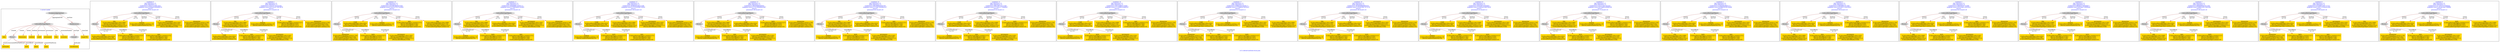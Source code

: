 digraph n0 {
fontcolor="blue"
remincross="true"
label="s15-s-detroit-institute-of-art.json"
subgraph cluster_0 {
label="1-correct model"
n2[style="filled",color="white",fillcolor="lightgray",label="CulturalHeritageObject1"];
n3[shape="plaintext",style="filled",fillcolor="gold",label="date"];
n4[style="filled",color="white",fillcolor="lightgray",label="Person1"];
n5[shape="plaintext",style="filled",fillcolor="gold",label="dimensions"];
n6[shape="plaintext",style="filled",fillcolor="gold",label="medium"];
n7[shape="plaintext",style="filled",fillcolor="gold",label="credit"];
n8[shape="plaintext",style="filled",fillcolor="gold",label="provenance"];
n9[shape="plaintext",style="filled",fillcolor="gold",label="title"];
n10[shape="plaintext",style="filled",fillcolor="gold",label="accession"];
n11[style="filled",color="white",fillcolor="lightgray",label="Concept1"];
n12[shape="plaintext",style="filled",fillcolor="gold",label="nationality"];
n13[shape="plaintext",style="filled",fillcolor="gold",label="birth"];
n14[shape="plaintext",style="filled",fillcolor="gold",label="death"];
n15[shape="plaintext",style="filled",fillcolor="gold",label="name"];
n16[style="filled",color="white",fillcolor="lightgray",label="EuropeanaAggregation1"];
n17[style="filled",color="white",fillcolor="lightgray",label="WebResource1"];
n18[shape="plaintext",style="filled",fillcolor="gold",label="imageURL"];
n19[shape="plaintext",style="filled",fillcolor="gold",label="classification"];
}
subgraph cluster_1 {
label="candidate 0\nlink coherence:1.0\nnode coherence:1.0\nconfidence:0.5283371520811652\nmapping score:0.6284933364080074\ncost:8.0\n-precision:0.62-recall:0.29"
n21[style="filled",color="white",fillcolor="lightgray",label="CulturalHeritageObject1"];
n22[style="filled",color="white",fillcolor="lightgray",label="Person1"];
n23[shape="plaintext",style="filled",fillcolor="gold",label="title\n[CulturalHeritageObject,title,0.866]\n[Person,nameOfThePerson,0.123]\n[CulturalHeritageObject,medium,0.011]\n[CulturalHeritageObject,extent,0.0]"];
n24[shape="plaintext",style="filled",fillcolor="gold",label="medium\n[CulturalHeritageObject,medium,1.0]\n[Person,nameOfThePerson,0.0]"];
n25[shape="plaintext",style="filled",fillcolor="gold",label="credit\n[CulturalHeritageObject,title,0.852]\n[Person,nameOfThePerson,0.148]\n[CulturalHeritageObject,medium,0.0]"];
n26[shape="plaintext",style="filled",fillcolor="gold",label="birth\n[CulturalHeritageObject,created,0.517]\n[Person,dateOfBirth,0.432]\n[Person,dateOfDeath,0.051]\n[CulturalHeritageObject,extent,0.0]"];
n27[shape="plaintext",style="filled",fillcolor="gold",label="provenance\n[CulturalHeritageObject,title,0.592]\n[Person,nameOfThePerson,0.233]\n[CulturalHeritageObject,created,0.117]\n[Person,dateOfDeath,0.058]"];
n28[shape="plaintext",style="filled",fillcolor="gold",label="dimensions\n[CulturalHeritageObject,extent,0.795]\n[Person,nameOfThePerson,0.205]\n[CulturalHeritageObject,title,0.001]\n[CulturalHeritageObject,medium,0.0]"];
n29[shape="plaintext",style="filled",fillcolor="gold",label="date\n[CulturalHeritageObject,created,0.371]\n[Person,dateOfDeath,0.341]\n[Person,dateOfBirth,0.289]\n[CulturalHeritageObject,extent,0.0]"];
}
subgraph cluster_2 {
label="candidate 1\nlink coherence:1.0\nnode coherence:1.0\nconfidence:0.5245221741502364\nmapping score:0.6272216770976978\ncost:8.0\n-precision:0.5-recall:0.24"
n31[style="filled",color="white",fillcolor="lightgray",label="CulturalHeritageObject1"];
n32[style="filled",color="white",fillcolor="lightgray",label="Person1"];
n33[shape="plaintext",style="filled",fillcolor="gold",label="title\n[CulturalHeritageObject,title,0.866]\n[Person,nameOfThePerson,0.123]\n[CulturalHeritageObject,medium,0.011]\n[CulturalHeritageObject,extent,0.0]"];
n34[shape="plaintext",style="filled",fillcolor="gold",label="medium\n[CulturalHeritageObject,medium,1.0]\n[Person,nameOfThePerson,0.0]"];
n35[shape="plaintext",style="filled",fillcolor="gold",label="credit\n[CulturalHeritageObject,title,0.852]\n[Person,nameOfThePerson,0.148]\n[CulturalHeritageObject,medium,0.0]"];
n36[shape="plaintext",style="filled",fillcolor="gold",label="date\n[CulturalHeritageObject,created,0.371]\n[Person,dateOfDeath,0.341]\n[Person,dateOfBirth,0.289]\n[CulturalHeritageObject,extent,0.0]"];
n37[shape="plaintext",style="filled",fillcolor="gold",label="birth\n[CulturalHeritageObject,created,0.517]\n[Person,dateOfBirth,0.432]\n[Person,dateOfDeath,0.051]\n[CulturalHeritageObject,extent,0.0]"];
n38[shape="plaintext",style="filled",fillcolor="gold",label="dimensions\n[CulturalHeritageObject,extent,0.795]\n[Person,nameOfThePerson,0.205]\n[CulturalHeritageObject,title,0.001]\n[CulturalHeritageObject,medium,0.0]"];
n39[shape="plaintext",style="filled",fillcolor="gold",label="provenance\n[CulturalHeritageObject,title,0.592]\n[Person,nameOfThePerson,0.233]\n[CulturalHeritageObject,created,0.117]\n[Person,dateOfDeath,0.058]"];
}
subgraph cluster_3 {
label="candidate 10\nlink coherence:1.0\nnode coherence:1.0\nconfidence:0.41679824808267646\nmapping score:0.5913137017418445\ncost:8.0\n-precision:0.5-recall:0.24"
n41[style="filled",color="white",fillcolor="lightgray",label="CulturalHeritageObject1"];
n42[style="filled",color="white",fillcolor="lightgray",label="Person1"];
n43[shape="plaintext",style="filled",fillcolor="gold",label="credit\n[CulturalHeritageObject,title,0.852]\n[Person,nameOfThePerson,0.148]\n[CulturalHeritageObject,medium,0.0]"];
n44[shape="plaintext",style="filled",fillcolor="gold",label="medium\n[CulturalHeritageObject,medium,1.0]\n[Person,nameOfThePerson,0.0]"];
n45[shape="plaintext",style="filled",fillcolor="gold",label="dimensions\n[CulturalHeritageObject,extent,0.795]\n[Person,nameOfThePerson,0.205]\n[CulturalHeritageObject,title,0.001]\n[CulturalHeritageObject,medium,0.0]"];
n46[shape="plaintext",style="filled",fillcolor="gold",label="birth\n[CulturalHeritageObject,created,0.517]\n[Person,dateOfBirth,0.432]\n[Person,dateOfDeath,0.051]\n[CulturalHeritageObject,extent,0.0]"];
n47[shape="plaintext",style="filled",fillcolor="gold",label="date\n[CulturalHeritageObject,created,0.371]\n[Person,dateOfDeath,0.341]\n[Person,dateOfBirth,0.289]\n[CulturalHeritageObject,extent,0.0]"];
n48[shape="plaintext",style="filled",fillcolor="gold",label="title\n[CulturalHeritageObject,title,0.866]\n[Person,nameOfThePerson,0.123]\n[CulturalHeritageObject,medium,0.011]\n[CulturalHeritageObject,extent,0.0]"];
n49[shape="plaintext",style="filled",fillcolor="gold",label="provenance\n[CulturalHeritageObject,title,0.592]\n[Person,nameOfThePerson,0.233]\n[CulturalHeritageObject,created,0.117]\n[Person,dateOfDeath,0.058]"];
}
subgraph cluster_4 {
label="candidate 11\nlink coherence:1.0\nnode coherence:1.0\nconfidence:0.36440896732093175\nmapping score:0.5738506081545963\ncost:8.0\n-precision:0.5-recall:0.24"
n51[style="filled",color="white",fillcolor="lightgray",label="CulturalHeritageObject1"];
n52[style="filled",color="white",fillcolor="lightgray",label="Person1"];
n53[shape="plaintext",style="filled",fillcolor="gold",label="title\n[CulturalHeritageObject,title,0.866]\n[Person,nameOfThePerson,0.123]\n[CulturalHeritageObject,medium,0.011]\n[CulturalHeritageObject,extent,0.0]"];
n54[shape="plaintext",style="filled",fillcolor="gold",label="medium\n[CulturalHeritageObject,medium,1.0]\n[Person,nameOfThePerson,0.0]"];
n55[shape="plaintext",style="filled",fillcolor="gold",label="credit\n[CulturalHeritageObject,title,0.852]\n[Person,nameOfThePerson,0.148]\n[CulturalHeritageObject,medium,0.0]"];
n56[shape="plaintext",style="filled",fillcolor="gold",label="birth\n[CulturalHeritageObject,created,0.517]\n[Person,dateOfBirth,0.432]\n[Person,dateOfDeath,0.051]\n[CulturalHeritageObject,extent,0.0]"];
n57[shape="plaintext",style="filled",fillcolor="gold",label="provenance\n[CulturalHeritageObject,title,0.592]\n[Person,nameOfThePerson,0.233]\n[CulturalHeritageObject,created,0.117]\n[Person,dateOfDeath,0.058]"];
n58[shape="plaintext",style="filled",fillcolor="gold",label="dimensions\n[CulturalHeritageObject,extent,0.795]\n[Person,nameOfThePerson,0.205]\n[CulturalHeritageObject,title,0.001]\n[CulturalHeritageObject,medium,0.0]"];
n59[shape="plaintext",style="filled",fillcolor="gold",label="date\n[CulturalHeritageObject,created,0.371]\n[Person,dateOfDeath,0.341]\n[Person,dateOfBirth,0.289]\n[CulturalHeritageObject,extent,0.0]"];
}
subgraph cluster_5 {
label="candidate 12\nlink coherence:1.0\nnode coherence:1.0\nconfidence:0.36396595348215566\nmapping score:0.5737029368750043\ncost:8.0\n-precision:0.38-recall:0.18"
n61[style="filled",color="white",fillcolor="lightgray",label="CulturalHeritageObject1"];
n62[style="filled",color="white",fillcolor="lightgray",label="Person1"];
n63[shape="plaintext",style="filled",fillcolor="gold",label="credit\n[CulturalHeritageObject,title,0.852]\n[Person,nameOfThePerson,0.148]\n[CulturalHeritageObject,medium,0.0]"];
n64[shape="plaintext",style="filled",fillcolor="gold",label="medium\n[CulturalHeritageObject,medium,1.0]\n[Person,nameOfThePerson,0.0]"];
n65[shape="plaintext",style="filled",fillcolor="gold",label="title\n[CulturalHeritageObject,title,0.866]\n[Person,nameOfThePerson,0.123]\n[CulturalHeritageObject,medium,0.011]\n[CulturalHeritageObject,extent,0.0]"];
n66[shape="plaintext",style="filled",fillcolor="gold",label="birth\n[CulturalHeritageObject,created,0.517]\n[Person,dateOfBirth,0.432]\n[Person,dateOfDeath,0.051]\n[CulturalHeritageObject,extent,0.0]"];
n67[shape="plaintext",style="filled",fillcolor="gold",label="provenance\n[CulturalHeritageObject,title,0.592]\n[Person,nameOfThePerson,0.233]\n[CulturalHeritageObject,created,0.117]\n[Person,dateOfDeath,0.058]"];
n68[shape="plaintext",style="filled",fillcolor="gold",label="dimensions\n[CulturalHeritageObject,extent,0.795]\n[Person,nameOfThePerson,0.205]\n[CulturalHeritageObject,title,0.001]\n[CulturalHeritageObject,medium,0.0]"];
n69[shape="plaintext",style="filled",fillcolor="gold",label="date\n[CulturalHeritageObject,created,0.371]\n[Person,dateOfDeath,0.341]\n[Person,dateOfBirth,0.289]\n[CulturalHeritageObject,extent,0.0]"];
}
subgraph cluster_6 {
label="candidate 13\nlink coherence:1.0\nnode coherence:1.0\nconfidence:0.360593989390003\nmapping score:0.5725789488442867\ncost:8.0\n-precision:0.38-recall:0.18"
n71[style="filled",color="white",fillcolor="lightgray",label="CulturalHeritageObject1"];
n72[style="filled",color="white",fillcolor="lightgray",label="Person1"];
n73[shape="plaintext",style="filled",fillcolor="gold",label="title\n[CulturalHeritageObject,title,0.866]\n[Person,nameOfThePerson,0.123]\n[CulturalHeritageObject,medium,0.011]\n[CulturalHeritageObject,extent,0.0]"];
n74[shape="plaintext",style="filled",fillcolor="gold",label="medium\n[CulturalHeritageObject,medium,1.0]\n[Person,nameOfThePerson,0.0]"];
n75[shape="plaintext",style="filled",fillcolor="gold",label="credit\n[CulturalHeritageObject,title,0.852]\n[Person,nameOfThePerson,0.148]\n[CulturalHeritageObject,medium,0.0]"];
n76[shape="plaintext",style="filled",fillcolor="gold",label="date\n[CulturalHeritageObject,created,0.371]\n[Person,dateOfDeath,0.341]\n[Person,dateOfBirth,0.289]\n[CulturalHeritageObject,extent,0.0]"];
n77[shape="plaintext",style="filled",fillcolor="gold",label="birth\n[CulturalHeritageObject,created,0.517]\n[Person,dateOfBirth,0.432]\n[Person,dateOfDeath,0.051]\n[CulturalHeritageObject,extent,0.0]"];
n78[shape="plaintext",style="filled",fillcolor="gold",label="dimensions\n[CulturalHeritageObject,extent,0.795]\n[Person,nameOfThePerson,0.205]\n[CulturalHeritageObject,title,0.001]\n[CulturalHeritageObject,medium,0.0]"];
n79[shape="plaintext",style="filled",fillcolor="gold",label="provenance\n[CulturalHeritageObject,title,0.592]\n[Person,nameOfThePerson,0.233]\n[CulturalHeritageObject,created,0.117]\n[Person,dateOfDeath,0.058]"];
}
subgraph cluster_7 {
label="candidate 14\nlink coherence:1.0\nnode coherence:1.0\nconfidence:0.3601990003958709\nmapping score:0.5724472858462427\ncost:8.0\n-precision:0.62-recall:0.29"
n81[style="filled",color="white",fillcolor="lightgray",label="CulturalHeritageObject1"];
n82[style="filled",color="white",fillcolor="lightgray",label="Person1"];
n83[shape="plaintext",style="filled",fillcolor="gold",label="title\n[CulturalHeritageObject,title,0.866]\n[Person,nameOfThePerson,0.123]\n[CulturalHeritageObject,medium,0.011]\n[CulturalHeritageObject,extent,0.0]"];
n84[shape="plaintext",style="filled",fillcolor="gold",label="medium\n[CulturalHeritageObject,medium,1.0]\n[Person,nameOfThePerson,0.0]"];
n85[shape="plaintext",style="filled",fillcolor="gold",label="credit\n[CulturalHeritageObject,title,0.852]\n[Person,nameOfThePerson,0.148]\n[CulturalHeritageObject,medium,0.0]"];
n86[shape="plaintext",style="filled",fillcolor="gold",label="birth\n[CulturalHeritageObject,created,0.517]\n[Person,dateOfBirth,0.432]\n[Person,dateOfDeath,0.051]\n[CulturalHeritageObject,extent,0.0]"];
n87[shape="plaintext",style="filled",fillcolor="gold",label="date\n[CulturalHeritageObject,created,0.371]\n[Person,dateOfDeath,0.341]\n[Person,dateOfBirth,0.289]\n[CulturalHeritageObject,extent,0.0]"];
n88[shape="plaintext",style="filled",fillcolor="gold",label="dimensions\n[CulturalHeritageObject,extent,0.795]\n[Person,nameOfThePerson,0.205]\n[CulturalHeritageObject,title,0.001]\n[CulturalHeritageObject,medium,0.0]"];
n89[shape="plaintext",style="filled",fillcolor="gold",label="provenance\n[CulturalHeritageObject,title,0.592]\n[Person,nameOfThePerson,0.233]\n[CulturalHeritageObject,created,0.117]\n[Person,dateOfDeath,0.058]"];
}
subgraph cluster_8 {
label="candidate 15\nlink coherence:1.0\nnode coherence:1.0\nconfidence:0.3601509755512269\nmapping score:0.5724312775646947\ncost:8.0\n-precision:0.25-recall:0.12"
n91[style="filled",color="white",fillcolor="lightgray",label="CulturalHeritageObject1"];
n92[style="filled",color="white",fillcolor="lightgray",label="Person1"];
n93[shape="plaintext",style="filled",fillcolor="gold",label="credit\n[CulturalHeritageObject,title,0.852]\n[Person,nameOfThePerson,0.148]\n[CulturalHeritageObject,medium,0.0]"];
n94[shape="plaintext",style="filled",fillcolor="gold",label="medium\n[CulturalHeritageObject,medium,1.0]\n[Person,nameOfThePerson,0.0]"];
n95[shape="plaintext",style="filled",fillcolor="gold",label="title\n[CulturalHeritageObject,title,0.866]\n[Person,nameOfThePerson,0.123]\n[CulturalHeritageObject,medium,0.011]\n[CulturalHeritageObject,extent,0.0]"];
n96[shape="plaintext",style="filled",fillcolor="gold",label="date\n[CulturalHeritageObject,created,0.371]\n[Person,dateOfDeath,0.341]\n[Person,dateOfBirth,0.289]\n[CulturalHeritageObject,extent,0.0]"];
n97[shape="plaintext",style="filled",fillcolor="gold",label="birth\n[CulturalHeritageObject,created,0.517]\n[Person,dateOfBirth,0.432]\n[Person,dateOfDeath,0.051]\n[CulturalHeritageObject,extent,0.0]"];
n98[shape="plaintext",style="filled",fillcolor="gold",label="dimensions\n[CulturalHeritageObject,extent,0.795]\n[Person,nameOfThePerson,0.205]\n[CulturalHeritageObject,title,0.001]\n[CulturalHeritageObject,medium,0.0]"];
n99[shape="plaintext",style="filled",fillcolor="gold",label="provenance\n[CulturalHeritageObject,title,0.592]\n[Person,nameOfThePerson,0.233]\n[CulturalHeritageObject,created,0.117]\n[Person,dateOfDeath,0.058]"];
}
subgraph cluster_9 {
label="candidate 16\nlink coherence:1.0\nnode coherence:1.0\nconfidence:0.3597559865570948\nmapping score:0.5722996145666507\ncost:8.0\n-precision:0.5-recall:0.24"
n101[style="filled",color="white",fillcolor="lightgray",label="CulturalHeritageObject1"];
n102[style="filled",color="white",fillcolor="lightgray",label="Person1"];
n103[shape="plaintext",style="filled",fillcolor="gold",label="credit\n[CulturalHeritageObject,title,0.852]\n[Person,nameOfThePerson,0.148]\n[CulturalHeritageObject,medium,0.0]"];
n104[shape="plaintext",style="filled",fillcolor="gold",label="medium\n[CulturalHeritageObject,medium,1.0]\n[Person,nameOfThePerson,0.0]"];
n105[shape="plaintext",style="filled",fillcolor="gold",label="title\n[CulturalHeritageObject,title,0.866]\n[Person,nameOfThePerson,0.123]\n[CulturalHeritageObject,medium,0.011]\n[CulturalHeritageObject,extent,0.0]"];
n106[shape="plaintext",style="filled",fillcolor="gold",label="birth\n[CulturalHeritageObject,created,0.517]\n[Person,dateOfBirth,0.432]\n[Person,dateOfDeath,0.051]\n[CulturalHeritageObject,extent,0.0]"];
n107[shape="plaintext",style="filled",fillcolor="gold",label="date\n[CulturalHeritageObject,created,0.371]\n[Person,dateOfDeath,0.341]\n[Person,dateOfBirth,0.289]\n[CulturalHeritageObject,extent,0.0]"];
n108[shape="plaintext",style="filled",fillcolor="gold",label="dimensions\n[CulturalHeritageObject,extent,0.795]\n[Person,nameOfThePerson,0.205]\n[CulturalHeritageObject,title,0.001]\n[CulturalHeritageObject,medium,0.0]"];
n109[shape="plaintext",style="filled",fillcolor="gold",label="provenance\n[CulturalHeritageObject,title,0.592]\n[Person,nameOfThePerson,0.233]\n[CulturalHeritageObject,created,0.117]\n[Person,dateOfDeath,0.058]"];
}
subgraph cluster_10 {
label="candidate 17\nlink coherence:1.0\nnode coherence:1.0\nconfidence:0.35906233578566177\nmapping score:0.5720683976428397\ncost:8.0\n-precision:0.25-recall:0.12"
n111[style="filled",color="white",fillcolor="lightgray",label="CulturalHeritageObject1"];
n112[style="filled",color="white",fillcolor="lightgray",label="Person1"];
n113[shape="plaintext",style="filled",fillcolor="gold",label="credit\n[CulturalHeritageObject,title,0.852]\n[Person,nameOfThePerson,0.148]\n[CulturalHeritageObject,medium,0.0]"];
n114[shape="plaintext",style="filled",fillcolor="gold",label="medium\n[CulturalHeritageObject,medium,1.0]\n[Person,nameOfThePerson,0.0]"];
n115[shape="plaintext",style="filled",fillcolor="gold",label="dimensions\n[CulturalHeritageObject,extent,0.795]\n[Person,nameOfThePerson,0.205]\n[CulturalHeritageObject,title,0.001]\n[CulturalHeritageObject,medium,0.0]"];
n116[shape="plaintext",style="filled",fillcolor="gold",label="date\n[CulturalHeritageObject,created,0.371]\n[Person,dateOfDeath,0.341]\n[Person,dateOfBirth,0.289]\n[CulturalHeritageObject,extent,0.0]"];
n117[shape="plaintext",style="filled",fillcolor="gold",label="provenance\n[CulturalHeritageObject,title,0.592]\n[Person,nameOfThePerson,0.233]\n[CulturalHeritageObject,created,0.117]\n[Person,dateOfDeath,0.058]"];
n118[shape="plaintext",style="filled",fillcolor="gold",label="title\n[CulturalHeritageObject,title,0.866]\n[Person,nameOfThePerson,0.123]\n[CulturalHeritageObject,medium,0.011]\n[CulturalHeritageObject,extent,0.0]"];
n119[shape="plaintext",style="filled",fillcolor="gold",label="birth\n[CulturalHeritageObject,created,0.517]\n[Person,dateOfBirth,0.432]\n[Person,dateOfDeath,0.051]\n[CulturalHeritageObject,extent,0.0]"];
}
subgraph cluster_11 {
label="candidate 18\nlink coherence:1.0\nnode coherence:1.0\nconfidence:0.30246308809885625\nmapping score:0.5532019817472378\ncost:8.0\n-precision:0.38-recall:0.18"
n121[style="filled",color="white",fillcolor="lightgray",label="CulturalHeritageObject1"];
n122[style="filled",color="white",fillcolor="lightgray",label="Person1"];
n123[shape="plaintext",style="filled",fillcolor="gold",label="title\n[CulturalHeritageObject,title,0.866]\n[Person,nameOfThePerson,0.123]\n[CulturalHeritageObject,medium,0.011]\n[CulturalHeritageObject,extent,0.0]"];
n124[shape="plaintext",style="filled",fillcolor="gold",label="medium\n[CulturalHeritageObject,medium,1.0]\n[Person,nameOfThePerson,0.0]"];
n125[shape="plaintext",style="filled",fillcolor="gold",label="credit\n[CulturalHeritageObject,title,0.852]\n[Person,nameOfThePerson,0.148]\n[CulturalHeritageObject,medium,0.0]"];
n126[shape="plaintext",style="filled",fillcolor="gold",label="date\n[CulturalHeritageObject,created,0.371]\n[Person,dateOfDeath,0.341]\n[Person,dateOfBirth,0.289]\n[CulturalHeritageObject,extent,0.0]"];
n127[shape="plaintext",style="filled",fillcolor="gold",label="provenance\n[CulturalHeritageObject,title,0.592]\n[Person,nameOfThePerson,0.233]\n[CulturalHeritageObject,created,0.117]\n[Person,dateOfDeath,0.058]"];
n128[shape="plaintext",style="filled",fillcolor="gold",label="dimensions\n[CulturalHeritageObject,extent,0.795]\n[Person,nameOfThePerson,0.205]\n[CulturalHeritageObject,title,0.001]\n[CulturalHeritageObject,medium,0.0]"];
n129[shape="plaintext",style="filled",fillcolor="gold",label="birth\n[CulturalHeritageObject,created,0.517]\n[Person,dateOfBirth,0.432]\n[Person,dateOfDeath,0.051]\n[CulturalHeritageObject,extent,0.0]"];
}
subgraph cluster_12 {
label="candidate 19\nlink coherence:1.0\nnode coherence:1.0\nconfidence:0.3020200742600802\nmapping score:0.5530543104676459\ncost:8.0\n-precision:0.25-recall:0.12"
n131[style="filled",color="white",fillcolor="lightgray",label="CulturalHeritageObject1"];
n132[style="filled",color="white",fillcolor="lightgray",label="Person1"];
n133[shape="plaintext",style="filled",fillcolor="gold",label="credit\n[CulturalHeritageObject,title,0.852]\n[Person,nameOfThePerson,0.148]\n[CulturalHeritageObject,medium,0.0]"];
n134[shape="plaintext",style="filled",fillcolor="gold",label="medium\n[CulturalHeritageObject,medium,1.0]\n[Person,nameOfThePerson,0.0]"];
n135[shape="plaintext",style="filled",fillcolor="gold",label="title\n[CulturalHeritageObject,title,0.866]\n[Person,nameOfThePerson,0.123]\n[CulturalHeritageObject,medium,0.011]\n[CulturalHeritageObject,extent,0.0]"];
n136[shape="plaintext",style="filled",fillcolor="gold",label="date\n[CulturalHeritageObject,created,0.371]\n[Person,dateOfDeath,0.341]\n[Person,dateOfBirth,0.289]\n[CulturalHeritageObject,extent,0.0]"];
n137[shape="plaintext",style="filled",fillcolor="gold",label="provenance\n[CulturalHeritageObject,title,0.592]\n[Person,nameOfThePerson,0.233]\n[CulturalHeritageObject,created,0.117]\n[Person,dateOfDeath,0.058]"];
n138[shape="plaintext",style="filled",fillcolor="gold",label="dimensions\n[CulturalHeritageObject,extent,0.795]\n[Person,nameOfThePerson,0.205]\n[CulturalHeritageObject,title,0.001]\n[CulturalHeritageObject,medium,0.0]"];
n139[shape="plaintext",style="filled",fillcolor="gold",label="birth\n[CulturalHeritageObject,created,0.517]\n[Person,dateOfBirth,0.432]\n[Person,dateOfDeath,0.051]\n[CulturalHeritageObject,extent,0.0]"];
}
subgraph cluster_13 {
label="candidate 2\nlink coherence:1.0\nnode coherence:1.0\nconfidence:0.5241271851561043\nmapping score:0.6270900140996538\ncost:8.0\n-precision:0.75-recall:0.35"
n141[style="filled",color="white",fillcolor="lightgray",label="CulturalHeritageObject1"];
n142[style="filled",color="white",fillcolor="lightgray",label="Person1"];
n143[shape="plaintext",style="filled",fillcolor="gold",label="title\n[CulturalHeritageObject,title,0.866]\n[Person,nameOfThePerson,0.123]\n[CulturalHeritageObject,medium,0.011]\n[CulturalHeritageObject,extent,0.0]"];
n144[shape="plaintext",style="filled",fillcolor="gold",label="medium\n[CulturalHeritageObject,medium,1.0]\n[Person,nameOfThePerson,0.0]"];
n145[shape="plaintext",style="filled",fillcolor="gold",label="credit\n[CulturalHeritageObject,title,0.852]\n[Person,nameOfThePerson,0.148]\n[CulturalHeritageObject,medium,0.0]"];
n146[shape="plaintext",style="filled",fillcolor="gold",label="birth\n[CulturalHeritageObject,created,0.517]\n[Person,dateOfBirth,0.432]\n[Person,dateOfDeath,0.051]\n[CulturalHeritageObject,extent,0.0]"];
n147[shape="plaintext",style="filled",fillcolor="gold",label="date\n[CulturalHeritageObject,created,0.371]\n[Person,dateOfDeath,0.341]\n[Person,dateOfBirth,0.289]\n[CulturalHeritageObject,extent,0.0]"];
n148[shape="plaintext",style="filled",fillcolor="gold",label="dimensions\n[CulturalHeritageObject,extent,0.795]\n[Person,nameOfThePerson,0.205]\n[CulturalHeritageObject,title,0.001]\n[CulturalHeritageObject,medium,0.0]"];
n149[shape="plaintext",style="filled",fillcolor="gold",label="provenance\n[CulturalHeritageObject,title,0.592]\n[Person,nameOfThePerson,0.233]\n[CulturalHeritageObject,created,0.117]\n[Person,dateOfDeath,0.058]"];
}
subgraph cluster_14 {
label="candidate 3\nlink coherence:1.0\nnode coherence:1.0\nconfidence:0.5228459436982275\nmapping score:0.6266629336136949\ncost:8.0\n-precision:0.5-recall:0.24"
n151[style="filled",color="white",fillcolor="lightgray",label="CulturalHeritageObject1"];
n152[style="filled",color="white",fillcolor="lightgray",label="Person1"];
n153[shape="plaintext",style="filled",fillcolor="gold",label="credit\n[CulturalHeritageObject,title,0.852]\n[Person,nameOfThePerson,0.148]\n[CulturalHeritageObject,medium,0.0]"];
n154[shape="plaintext",style="filled",fillcolor="gold",label="medium\n[CulturalHeritageObject,medium,1.0]\n[Person,nameOfThePerson,0.0]"];
n155[shape="plaintext",style="filled",fillcolor="gold",label="title\n[CulturalHeritageObject,title,0.866]\n[Person,nameOfThePerson,0.123]\n[CulturalHeritageObject,medium,0.011]\n[CulturalHeritageObject,extent,0.0]"];
n156[shape="plaintext",style="filled",fillcolor="gold",label="birth\n[CulturalHeritageObject,created,0.517]\n[Person,dateOfBirth,0.432]\n[Person,dateOfDeath,0.051]\n[CulturalHeritageObject,extent,0.0]"];
n157[shape="plaintext",style="filled",fillcolor="gold",label="provenance\n[CulturalHeritageObject,title,0.592]\n[Person,nameOfThePerson,0.233]\n[CulturalHeritageObject,created,0.117]\n[Person,dateOfDeath,0.058]"];
n158[shape="plaintext",style="filled",fillcolor="gold",label="dimensions\n[CulturalHeritageObject,extent,0.795]\n[Person,nameOfThePerson,0.205]\n[CulturalHeritageObject,title,0.001]\n[CulturalHeritageObject,medium,0.0]"];
n159[shape="plaintext",style="filled",fillcolor="gold",label="date\n[CulturalHeritageObject,created,0.371]\n[Person,dateOfDeath,0.341]\n[Person,dateOfBirth,0.289]\n[CulturalHeritageObject,extent,0.0]"];
}
subgraph cluster_15 {
label="candidate 4\nlink coherence:1.0\nnode coherence:1.0\nconfidence:0.5190309657672987\nmapping score:0.6253912743033853\ncost:8.0\n-precision:0.38-recall:0.18"
n161[style="filled",color="white",fillcolor="lightgray",label="CulturalHeritageObject1"];
n162[style="filled",color="white",fillcolor="lightgray",label="Person1"];
n163[shape="plaintext",style="filled",fillcolor="gold",label="credit\n[CulturalHeritageObject,title,0.852]\n[Person,nameOfThePerson,0.148]\n[CulturalHeritageObject,medium,0.0]"];
n164[shape="plaintext",style="filled",fillcolor="gold",label="medium\n[CulturalHeritageObject,medium,1.0]\n[Person,nameOfThePerson,0.0]"];
n165[shape="plaintext",style="filled",fillcolor="gold",label="title\n[CulturalHeritageObject,title,0.866]\n[Person,nameOfThePerson,0.123]\n[CulturalHeritageObject,medium,0.011]\n[CulturalHeritageObject,extent,0.0]"];
n166[shape="plaintext",style="filled",fillcolor="gold",label="date\n[CulturalHeritageObject,created,0.371]\n[Person,dateOfDeath,0.341]\n[Person,dateOfBirth,0.289]\n[CulturalHeritageObject,extent,0.0]"];
n167[shape="plaintext",style="filled",fillcolor="gold",label="birth\n[CulturalHeritageObject,created,0.517]\n[Person,dateOfBirth,0.432]\n[Person,dateOfDeath,0.051]\n[CulturalHeritageObject,extent,0.0]"];
n168[shape="plaintext",style="filled",fillcolor="gold",label="dimensions\n[CulturalHeritageObject,extent,0.795]\n[Person,nameOfThePerson,0.205]\n[CulturalHeritageObject,title,0.001]\n[CulturalHeritageObject,medium,0.0]"];
n169[shape="plaintext",style="filled",fillcolor="gold",label="provenance\n[CulturalHeritageObject,title,0.592]\n[Person,nameOfThePerson,0.233]\n[CulturalHeritageObject,created,0.117]\n[Person,dateOfDeath,0.058]"];
}
subgraph cluster_16 {
label="candidate 5\nlink coherence:1.0\nnode coherence:1.0\nconfidence:0.5186359767731668\nmapping score:0.6252596113053414\ncost:8.0\n-precision:0.62-recall:0.29"
n171[style="filled",color="white",fillcolor="lightgray",label="CulturalHeritageObject1"];
n172[style="filled",color="white",fillcolor="lightgray",label="Person1"];
n173[shape="plaintext",style="filled",fillcolor="gold",label="credit\n[CulturalHeritageObject,title,0.852]\n[Person,nameOfThePerson,0.148]\n[CulturalHeritageObject,medium,0.0]"];
n174[shape="plaintext",style="filled",fillcolor="gold",label="medium\n[CulturalHeritageObject,medium,1.0]\n[Person,nameOfThePerson,0.0]"];
n175[shape="plaintext",style="filled",fillcolor="gold",label="title\n[CulturalHeritageObject,title,0.866]\n[Person,nameOfThePerson,0.123]\n[CulturalHeritageObject,medium,0.011]\n[CulturalHeritageObject,extent,0.0]"];
n176[shape="plaintext",style="filled",fillcolor="gold",label="birth\n[CulturalHeritageObject,created,0.517]\n[Person,dateOfBirth,0.432]\n[Person,dateOfDeath,0.051]\n[CulturalHeritageObject,extent,0.0]"];
n177[shape="plaintext",style="filled",fillcolor="gold",label="date\n[CulturalHeritageObject,created,0.371]\n[Person,dateOfDeath,0.341]\n[Person,dateOfBirth,0.289]\n[CulturalHeritageObject,extent,0.0]"];
n178[shape="plaintext",style="filled",fillcolor="gold",label="dimensions\n[CulturalHeritageObject,extent,0.795]\n[Person,nameOfThePerson,0.205]\n[CulturalHeritageObject,title,0.001]\n[CulturalHeritageObject,medium,0.0]"];
n179[shape="plaintext",style="filled",fillcolor="gold",label="provenance\n[CulturalHeritageObject,title,0.592]\n[Person,nameOfThePerson,0.233]\n[CulturalHeritageObject,created,0.117]\n[Person,dateOfDeath,0.058]"];
}
subgraph cluster_17 {
label="candidate 6\nlink coherence:1.0\nnode coherence:1.0\nconfidence:0.46639127285908977\nmapping score:0.607844710000649\ncost:8.0\n-precision:0.5-recall:0.24"
n181[style="filled",color="white",fillcolor="lightgray",label="CulturalHeritageObject1"];
n182[style="filled",color="white",fillcolor="lightgray",label="Person1"];
n183[shape="plaintext",style="filled",fillcolor="gold",label="title\n[CulturalHeritageObject,title,0.866]\n[Person,nameOfThePerson,0.123]\n[CulturalHeritageObject,medium,0.011]\n[CulturalHeritageObject,extent,0.0]"];
n184[shape="plaintext",style="filled",fillcolor="gold",label="medium\n[CulturalHeritageObject,medium,1.0]\n[Person,nameOfThePerson,0.0]"];
n185[shape="plaintext",style="filled",fillcolor="gold",label="credit\n[CulturalHeritageObject,title,0.852]\n[Person,nameOfThePerson,0.148]\n[CulturalHeritageObject,medium,0.0]"];
n186[shape="plaintext",style="filled",fillcolor="gold",label="date\n[CulturalHeritageObject,created,0.371]\n[Person,dateOfDeath,0.341]\n[Person,dateOfBirth,0.289]\n[CulturalHeritageObject,extent,0.0]"];
n187[shape="plaintext",style="filled",fillcolor="gold",label="provenance\n[CulturalHeritageObject,title,0.592]\n[Person,nameOfThePerson,0.233]\n[CulturalHeritageObject,created,0.117]\n[Person,dateOfDeath,0.058]"];
n188[shape="plaintext",style="filled",fillcolor="gold",label="dimensions\n[CulturalHeritageObject,extent,0.795]\n[Person,nameOfThePerson,0.205]\n[CulturalHeritageObject,title,0.001]\n[CulturalHeritageObject,medium,0.0]"];
n189[shape="plaintext",style="filled",fillcolor="gold",label="birth\n[CulturalHeritageObject,created,0.517]\n[Person,dateOfBirth,0.432]\n[Person,dateOfDeath,0.051]\n[CulturalHeritageObject,extent,0.0]"];
}
subgraph cluster_18 {
label="candidate 7\nlink coherence:1.0\nnode coherence:1.0\nconfidence:0.46090006447615206\nmapping score:0.6060143072063364\ncost:8.0\n-precision:0.38-recall:0.18"
n191[style="filled",color="white",fillcolor="lightgray",label="CulturalHeritageObject1"];
n192[style="filled",color="white",fillcolor="lightgray",label="Person1"];
n193[shape="plaintext",style="filled",fillcolor="gold",label="credit\n[CulturalHeritageObject,title,0.852]\n[Person,nameOfThePerson,0.148]\n[CulturalHeritageObject,medium,0.0]"];
n194[shape="plaintext",style="filled",fillcolor="gold",label="medium\n[CulturalHeritageObject,medium,1.0]\n[Person,nameOfThePerson,0.0]"];
n195[shape="plaintext",style="filled",fillcolor="gold",label="title\n[CulturalHeritageObject,title,0.866]\n[Person,nameOfThePerson,0.123]\n[CulturalHeritageObject,medium,0.011]\n[CulturalHeritageObject,extent,0.0]"];
n196[shape="plaintext",style="filled",fillcolor="gold",label="date\n[CulturalHeritageObject,created,0.371]\n[Person,dateOfDeath,0.341]\n[Person,dateOfBirth,0.289]\n[CulturalHeritageObject,extent,0.0]"];
n197[shape="plaintext",style="filled",fillcolor="gold",label="provenance\n[CulturalHeritageObject,title,0.592]\n[Person,nameOfThePerson,0.233]\n[CulturalHeritageObject,created,0.117]\n[Person,dateOfDeath,0.058]"];
n198[shape="plaintext",style="filled",fillcolor="gold",label="dimensions\n[CulturalHeritageObject,extent,0.795]\n[Person,nameOfThePerson,0.205]\n[CulturalHeritageObject,title,0.001]\n[CulturalHeritageObject,medium,0.0]"];
n199[shape="plaintext",style="filled",fillcolor="gold",label="birth\n[CulturalHeritageObject,created,0.517]\n[Person,dateOfBirth,0.432]\n[Person,dateOfDeath,0.051]\n[CulturalHeritageObject,extent,0.0]"];
}
subgraph cluster_19 {
label="candidate 8\nlink coherence:1.0\nnode coherence:1.0\nconfidence:0.42100821500773716\nmapping score:0.5927170240501981\ncost:8.0\n-precision:0.38-recall:0.18"
n201[style="filled",color="white",fillcolor="lightgray",label="CulturalHeritageObject1"];
n202[style="filled",color="white",fillcolor="lightgray",label="Person1"];
n203[shape="plaintext",style="filled",fillcolor="gold",label="credit\n[CulturalHeritageObject,title,0.852]\n[Person,nameOfThePerson,0.148]\n[CulturalHeritageObject,medium,0.0]"];
n204[shape="plaintext",style="filled",fillcolor="gold",label="medium\n[CulturalHeritageObject,medium,1.0]\n[Person,nameOfThePerson,0.0]"];
n205[shape="plaintext",style="filled",fillcolor="gold",label="dimensions\n[CulturalHeritageObject,extent,0.795]\n[Person,nameOfThePerson,0.205]\n[CulturalHeritageObject,title,0.001]\n[CulturalHeritageObject,medium,0.0]"];
n206[shape="plaintext",style="filled",fillcolor="gold",label="birth\n[CulturalHeritageObject,created,0.517]\n[Person,dateOfBirth,0.432]\n[Person,dateOfDeath,0.051]\n[CulturalHeritageObject,extent,0.0]"];
n207[shape="plaintext",style="filled",fillcolor="gold",label="provenance\n[CulturalHeritageObject,title,0.592]\n[Person,nameOfThePerson,0.233]\n[CulturalHeritageObject,created,0.117]\n[Person,dateOfDeath,0.058]"];
n208[shape="plaintext",style="filled",fillcolor="gold",label="title\n[CulturalHeritageObject,title,0.866]\n[Person,nameOfThePerson,0.123]\n[CulturalHeritageObject,medium,0.011]\n[CulturalHeritageObject,extent,0.0]"];
n209[shape="plaintext",style="filled",fillcolor="gold",label="date\n[CulturalHeritageObject,created,0.371]\n[Person,dateOfDeath,0.341]\n[Person,dateOfBirth,0.289]\n[CulturalHeritageObject,extent,0.0]"];
}
subgraph cluster_20 {
label="candidate 9\nlink coherence:1.0\nnode coherence:1.0\nconfidence:0.41719323707680844\nmapping score:0.5914453647398886\ncost:8.0\n-precision:0.25-recall:0.12"
n211[style="filled",color="white",fillcolor="lightgray",label="CulturalHeritageObject1"];
n212[style="filled",color="white",fillcolor="lightgray",label="Person1"];
n213[shape="plaintext",style="filled",fillcolor="gold",label="credit\n[CulturalHeritageObject,title,0.852]\n[Person,nameOfThePerson,0.148]\n[CulturalHeritageObject,medium,0.0]"];
n214[shape="plaintext",style="filled",fillcolor="gold",label="medium\n[CulturalHeritageObject,medium,1.0]\n[Person,nameOfThePerson,0.0]"];
n215[shape="plaintext",style="filled",fillcolor="gold",label="dimensions\n[CulturalHeritageObject,extent,0.795]\n[Person,nameOfThePerson,0.205]\n[CulturalHeritageObject,title,0.001]\n[CulturalHeritageObject,medium,0.0]"];
n216[shape="plaintext",style="filled",fillcolor="gold",label="date\n[CulturalHeritageObject,created,0.371]\n[Person,dateOfDeath,0.341]\n[Person,dateOfBirth,0.289]\n[CulturalHeritageObject,extent,0.0]"];
n217[shape="plaintext",style="filled",fillcolor="gold",label="birth\n[CulturalHeritageObject,created,0.517]\n[Person,dateOfBirth,0.432]\n[Person,dateOfDeath,0.051]\n[CulturalHeritageObject,extent,0.0]"];
n218[shape="plaintext",style="filled",fillcolor="gold",label="title\n[CulturalHeritageObject,title,0.866]\n[Person,nameOfThePerson,0.123]\n[CulturalHeritageObject,medium,0.011]\n[CulturalHeritageObject,extent,0.0]"];
n219[shape="plaintext",style="filled",fillcolor="gold",label="provenance\n[CulturalHeritageObject,title,0.592]\n[Person,nameOfThePerson,0.233]\n[CulturalHeritageObject,created,0.117]\n[Person,dateOfDeath,0.058]"];
}
n2 -> n3[color="brown",fontcolor="black",label="created"]
n2 -> n4[color="brown",fontcolor="black",label="creator"]
n2 -> n5[color="brown",fontcolor="black",label="extent"]
n2 -> n6[color="brown",fontcolor="black",label="medium"]
n2 -> n7[color="brown",fontcolor="black",label="provenance"]
n2 -> n8[color="brown",fontcolor="black",label="provenance"]
n2 -> n9[color="brown",fontcolor="black",label="title"]
n2 -> n10[color="brown",fontcolor="black",label="accessionNumber"]
n2 -> n11[color="brown",fontcolor="black",label="hasType"]
n4 -> n12[color="brown",fontcolor="black",label="countryAssociatedWithThePerson"]
n4 -> n13[color="brown",fontcolor="black",label="dateOfBirth"]
n4 -> n14[color="brown",fontcolor="black",label="dateOfDeath"]
n4 -> n15[color="brown",fontcolor="black",label="nameOfThePerson"]
n16 -> n2[color="brown",fontcolor="black",label="aggregatedCHO"]
n16 -> n17[color="brown",fontcolor="black",label="hasView"]
n17 -> n18[color="brown",fontcolor="black",label="classLink"]
n11 -> n19[color="brown",fontcolor="black",label="prefLabel"]
n21 -> n22[color="brown",fontcolor="black",label="creator\nw=1.0"]
n21 -> n23[color="brown",fontcolor="black",label="title\nw=1.0"]
n21 -> n24[color="brown",fontcolor="black",label="medium\nw=1.0"]
n22 -> n25[color="brown",fontcolor="black",label="nameOfThePerson\nw=1.0"]
n22 -> n26[color="brown",fontcolor="black",label="dateOfBirth\nw=1.0"]
n21 -> n27[color="brown",fontcolor="black",label="created\nw=1.0"]
n21 -> n28[color="brown",fontcolor="black",label="extent\nw=1.0"]
n22 -> n29[color="brown",fontcolor="black",label="dateOfDeath\nw=1.0"]
n31 -> n32[color="brown",fontcolor="black",label="creator\nw=1.0"]
n31 -> n33[color="brown",fontcolor="black",label="title\nw=1.0"]
n31 -> n34[color="brown",fontcolor="black",label="medium\nw=1.0"]
n32 -> n35[color="brown",fontcolor="black",label="nameOfThePerson\nw=1.0"]
n32 -> n36[color="brown",fontcolor="black",label="dateOfBirth\nw=1.0"]
n31 -> n37[color="brown",fontcolor="black",label="created\nw=1.0"]
n31 -> n38[color="brown",fontcolor="black",label="extent\nw=1.0"]
n32 -> n39[color="brown",fontcolor="black",label="dateOfDeath\nw=1.0"]
n41 -> n42[color="brown",fontcolor="black",label="creator\nw=1.0"]
n41 -> n43[color="brown",fontcolor="black",label="title\nw=1.0"]
n41 -> n44[color="brown",fontcolor="black",label="medium\nw=1.0"]
n42 -> n45[color="brown",fontcolor="black",label="nameOfThePerson\nw=1.0"]
n42 -> n46[color="brown",fontcolor="black",label="dateOfBirth\nw=1.0"]
n41 -> n47[color="brown",fontcolor="black",label="created\nw=1.0"]
n41 -> n48[color="brown",fontcolor="black",label="extent\nw=1.0"]
n42 -> n49[color="brown",fontcolor="black",label="dateOfDeath\nw=1.0"]
n51 -> n52[color="brown",fontcolor="black",label="creator\nw=1.0"]
n51 -> n53[color="brown",fontcolor="black",label="title\nw=1.0"]
n52 -> n54[color="brown",fontcolor="black",label="nameOfThePerson\nw=1.0"]
n51 -> n55[color="brown",fontcolor="black",label="medium\nw=1.0"]
n52 -> n56[color="brown",fontcolor="black",label="dateOfBirth\nw=1.0"]
n51 -> n57[color="brown",fontcolor="black",label="created\nw=1.0"]
n51 -> n58[color="brown",fontcolor="black",label="extent\nw=1.0"]
n52 -> n59[color="brown",fontcolor="black",label="dateOfDeath\nw=1.0"]
n61 -> n62[color="brown",fontcolor="black",label="creator\nw=1.0"]
n61 -> n63[color="brown",fontcolor="black",label="title\nw=1.0"]
n62 -> n64[color="brown",fontcolor="black",label="nameOfThePerson\nw=1.0"]
n61 -> n65[color="brown",fontcolor="black",label="medium\nw=1.0"]
n62 -> n66[color="brown",fontcolor="black",label="dateOfBirth\nw=1.0"]
n61 -> n67[color="brown",fontcolor="black",label="created\nw=1.0"]
n61 -> n68[color="brown",fontcolor="black",label="extent\nw=1.0"]
n62 -> n69[color="brown",fontcolor="black",label="dateOfDeath\nw=1.0"]
n71 -> n72[color="brown",fontcolor="black",label="creator\nw=1.0"]
n71 -> n73[color="brown",fontcolor="black",label="title\nw=1.0"]
n72 -> n74[color="brown",fontcolor="black",label="nameOfThePerson\nw=1.0"]
n71 -> n75[color="brown",fontcolor="black",label="medium\nw=1.0"]
n72 -> n76[color="brown",fontcolor="black",label="dateOfBirth\nw=1.0"]
n71 -> n77[color="brown",fontcolor="black",label="created\nw=1.0"]
n71 -> n78[color="brown",fontcolor="black",label="extent\nw=1.0"]
n72 -> n79[color="brown",fontcolor="black",label="dateOfDeath\nw=1.0"]
n81 -> n82[color="brown",fontcolor="black",label="creator\nw=1.0"]
n81 -> n83[color="brown",fontcolor="black",label="title\nw=1.0"]
n82 -> n84[color="brown",fontcolor="black",label="nameOfThePerson\nw=1.0"]
n81 -> n85[color="brown",fontcolor="black",label="medium\nw=1.0"]
n82 -> n86[color="brown",fontcolor="black",label="dateOfBirth\nw=1.0"]
n81 -> n87[color="brown",fontcolor="black",label="created\nw=1.0"]
n81 -> n88[color="brown",fontcolor="black",label="extent\nw=1.0"]
n82 -> n89[color="brown",fontcolor="black",label="dateOfDeath\nw=1.0"]
n91 -> n92[color="brown",fontcolor="black",label="creator\nw=1.0"]
n91 -> n93[color="brown",fontcolor="black",label="title\nw=1.0"]
n92 -> n94[color="brown",fontcolor="black",label="nameOfThePerson\nw=1.0"]
n91 -> n95[color="brown",fontcolor="black",label="medium\nw=1.0"]
n92 -> n96[color="brown",fontcolor="black",label="dateOfBirth\nw=1.0"]
n91 -> n97[color="brown",fontcolor="black",label="created\nw=1.0"]
n91 -> n98[color="brown",fontcolor="black",label="extent\nw=1.0"]
n92 -> n99[color="brown",fontcolor="black",label="dateOfDeath\nw=1.0"]
n101 -> n102[color="brown",fontcolor="black",label="creator\nw=1.0"]
n101 -> n103[color="brown",fontcolor="black",label="title\nw=1.0"]
n102 -> n104[color="brown",fontcolor="black",label="nameOfThePerson\nw=1.0"]
n101 -> n105[color="brown",fontcolor="black",label="medium\nw=1.0"]
n102 -> n106[color="brown",fontcolor="black",label="dateOfBirth\nw=1.0"]
n101 -> n107[color="brown",fontcolor="black",label="created\nw=1.0"]
n101 -> n108[color="brown",fontcolor="black",label="extent\nw=1.0"]
n102 -> n109[color="brown",fontcolor="black",label="dateOfDeath\nw=1.0"]
n111 -> n112[color="brown",fontcolor="black",label="creator\nw=1.0"]
n111 -> n113[color="brown",fontcolor="black",label="title\nw=1.0"]
n111 -> n114[color="brown",fontcolor="black",label="medium\nw=1.0"]
n112 -> n115[color="brown",fontcolor="black",label="nameOfThePerson\nw=1.0"]
n112 -> n116[color="brown",fontcolor="black",label="dateOfBirth\nw=1.0"]
n111 -> n117[color="brown",fontcolor="black",label="created\nw=1.0"]
n111 -> n118[color="brown",fontcolor="black",label="extent\nw=1.0"]
n112 -> n119[color="brown",fontcolor="black",label="dateOfDeath\nw=1.0"]
n121 -> n122[color="brown",fontcolor="black",label="creator\nw=1.0"]
n121 -> n123[color="brown",fontcolor="black",label="title\nw=1.0"]
n122 -> n124[color="brown",fontcolor="black",label="nameOfThePerson\nw=1.0"]
n121 -> n125[color="brown",fontcolor="black",label="medium\nw=1.0"]
n122 -> n126[color="brown",fontcolor="black",label="dateOfBirth\nw=1.0"]
n121 -> n127[color="brown",fontcolor="black",label="created\nw=1.0"]
n121 -> n128[color="brown",fontcolor="black",label="extent\nw=1.0"]
n122 -> n129[color="brown",fontcolor="black",label="dateOfDeath\nw=1.0"]
n131 -> n132[color="brown",fontcolor="black",label="creator\nw=1.0"]
n131 -> n133[color="brown",fontcolor="black",label="title\nw=1.0"]
n132 -> n134[color="brown",fontcolor="black",label="nameOfThePerson\nw=1.0"]
n131 -> n135[color="brown",fontcolor="black",label="medium\nw=1.0"]
n132 -> n136[color="brown",fontcolor="black",label="dateOfBirth\nw=1.0"]
n131 -> n137[color="brown",fontcolor="black",label="created\nw=1.0"]
n131 -> n138[color="brown",fontcolor="black",label="extent\nw=1.0"]
n132 -> n139[color="brown",fontcolor="black",label="dateOfDeath\nw=1.0"]
n141 -> n142[color="brown",fontcolor="black",label="creator\nw=1.0"]
n141 -> n143[color="brown",fontcolor="black",label="title\nw=1.0"]
n141 -> n144[color="brown",fontcolor="black",label="medium\nw=1.0"]
n142 -> n145[color="brown",fontcolor="black",label="nameOfThePerson\nw=1.0"]
n142 -> n146[color="brown",fontcolor="black",label="dateOfBirth\nw=1.0"]
n141 -> n147[color="brown",fontcolor="black",label="created\nw=1.0"]
n141 -> n148[color="brown",fontcolor="black",label="extent\nw=1.0"]
n142 -> n149[color="brown",fontcolor="black",label="dateOfDeath\nw=1.0"]
n151 -> n152[color="brown",fontcolor="black",label="creator\nw=1.0"]
n151 -> n153[color="brown",fontcolor="black",label="title\nw=1.0"]
n151 -> n154[color="brown",fontcolor="black",label="medium\nw=1.0"]
n152 -> n155[color="brown",fontcolor="black",label="nameOfThePerson\nw=1.0"]
n152 -> n156[color="brown",fontcolor="black",label="dateOfBirth\nw=1.0"]
n151 -> n157[color="brown",fontcolor="black",label="created\nw=1.0"]
n151 -> n158[color="brown",fontcolor="black",label="extent\nw=1.0"]
n152 -> n159[color="brown",fontcolor="black",label="dateOfDeath\nw=1.0"]
n161 -> n162[color="brown",fontcolor="black",label="creator\nw=1.0"]
n161 -> n163[color="brown",fontcolor="black",label="title\nw=1.0"]
n161 -> n164[color="brown",fontcolor="black",label="medium\nw=1.0"]
n162 -> n165[color="brown",fontcolor="black",label="nameOfThePerson\nw=1.0"]
n162 -> n166[color="brown",fontcolor="black",label="dateOfBirth\nw=1.0"]
n161 -> n167[color="brown",fontcolor="black",label="created\nw=1.0"]
n161 -> n168[color="brown",fontcolor="black",label="extent\nw=1.0"]
n162 -> n169[color="brown",fontcolor="black",label="dateOfDeath\nw=1.0"]
n171 -> n172[color="brown",fontcolor="black",label="creator\nw=1.0"]
n171 -> n173[color="brown",fontcolor="black",label="title\nw=1.0"]
n171 -> n174[color="brown",fontcolor="black",label="medium\nw=1.0"]
n172 -> n175[color="brown",fontcolor="black",label="nameOfThePerson\nw=1.0"]
n172 -> n176[color="brown",fontcolor="black",label="dateOfBirth\nw=1.0"]
n171 -> n177[color="brown",fontcolor="black",label="created\nw=1.0"]
n171 -> n178[color="brown",fontcolor="black",label="extent\nw=1.0"]
n172 -> n179[color="brown",fontcolor="black",label="dateOfDeath\nw=1.0"]
n181 -> n182[color="brown",fontcolor="black",label="creator\nw=1.0"]
n181 -> n183[color="brown",fontcolor="black",label="title\nw=1.0"]
n181 -> n184[color="brown",fontcolor="black",label="medium\nw=1.0"]
n182 -> n185[color="brown",fontcolor="black",label="nameOfThePerson\nw=1.0"]
n182 -> n186[color="brown",fontcolor="black",label="dateOfBirth\nw=1.0"]
n181 -> n187[color="brown",fontcolor="black",label="created\nw=1.0"]
n181 -> n188[color="brown",fontcolor="black",label="extent\nw=1.0"]
n182 -> n189[color="brown",fontcolor="black",label="dateOfDeath\nw=1.0"]
n191 -> n192[color="brown",fontcolor="black",label="creator\nw=1.0"]
n191 -> n193[color="brown",fontcolor="black",label="title\nw=1.0"]
n191 -> n194[color="brown",fontcolor="black",label="medium\nw=1.0"]
n192 -> n195[color="brown",fontcolor="black",label="nameOfThePerson\nw=1.0"]
n192 -> n196[color="brown",fontcolor="black",label="dateOfBirth\nw=1.0"]
n191 -> n197[color="brown",fontcolor="black",label="created\nw=1.0"]
n191 -> n198[color="brown",fontcolor="black",label="extent\nw=1.0"]
n192 -> n199[color="brown",fontcolor="black",label="dateOfDeath\nw=1.0"]
n201 -> n202[color="brown",fontcolor="black",label="creator\nw=1.0"]
n201 -> n203[color="brown",fontcolor="black",label="title\nw=1.0"]
n201 -> n204[color="brown",fontcolor="black",label="medium\nw=1.0"]
n202 -> n205[color="brown",fontcolor="black",label="nameOfThePerson\nw=1.0"]
n202 -> n206[color="brown",fontcolor="black",label="dateOfBirth\nw=1.0"]
n201 -> n207[color="brown",fontcolor="black",label="created\nw=1.0"]
n201 -> n208[color="brown",fontcolor="black",label="extent\nw=1.0"]
n202 -> n209[color="brown",fontcolor="black",label="dateOfDeath\nw=1.0"]
n211 -> n212[color="brown",fontcolor="black",label="creator\nw=1.0"]
n211 -> n213[color="brown",fontcolor="black",label="title\nw=1.0"]
n211 -> n214[color="brown",fontcolor="black",label="medium\nw=1.0"]
n212 -> n215[color="brown",fontcolor="black",label="nameOfThePerson\nw=1.0"]
n212 -> n216[color="brown",fontcolor="black",label="dateOfBirth\nw=1.0"]
n211 -> n217[color="brown",fontcolor="black",label="created\nw=1.0"]
n211 -> n218[color="brown",fontcolor="black",label="extent\nw=1.0"]
n212 -> n219[color="brown",fontcolor="black",label="dateOfDeath\nw=1.0"]
}
